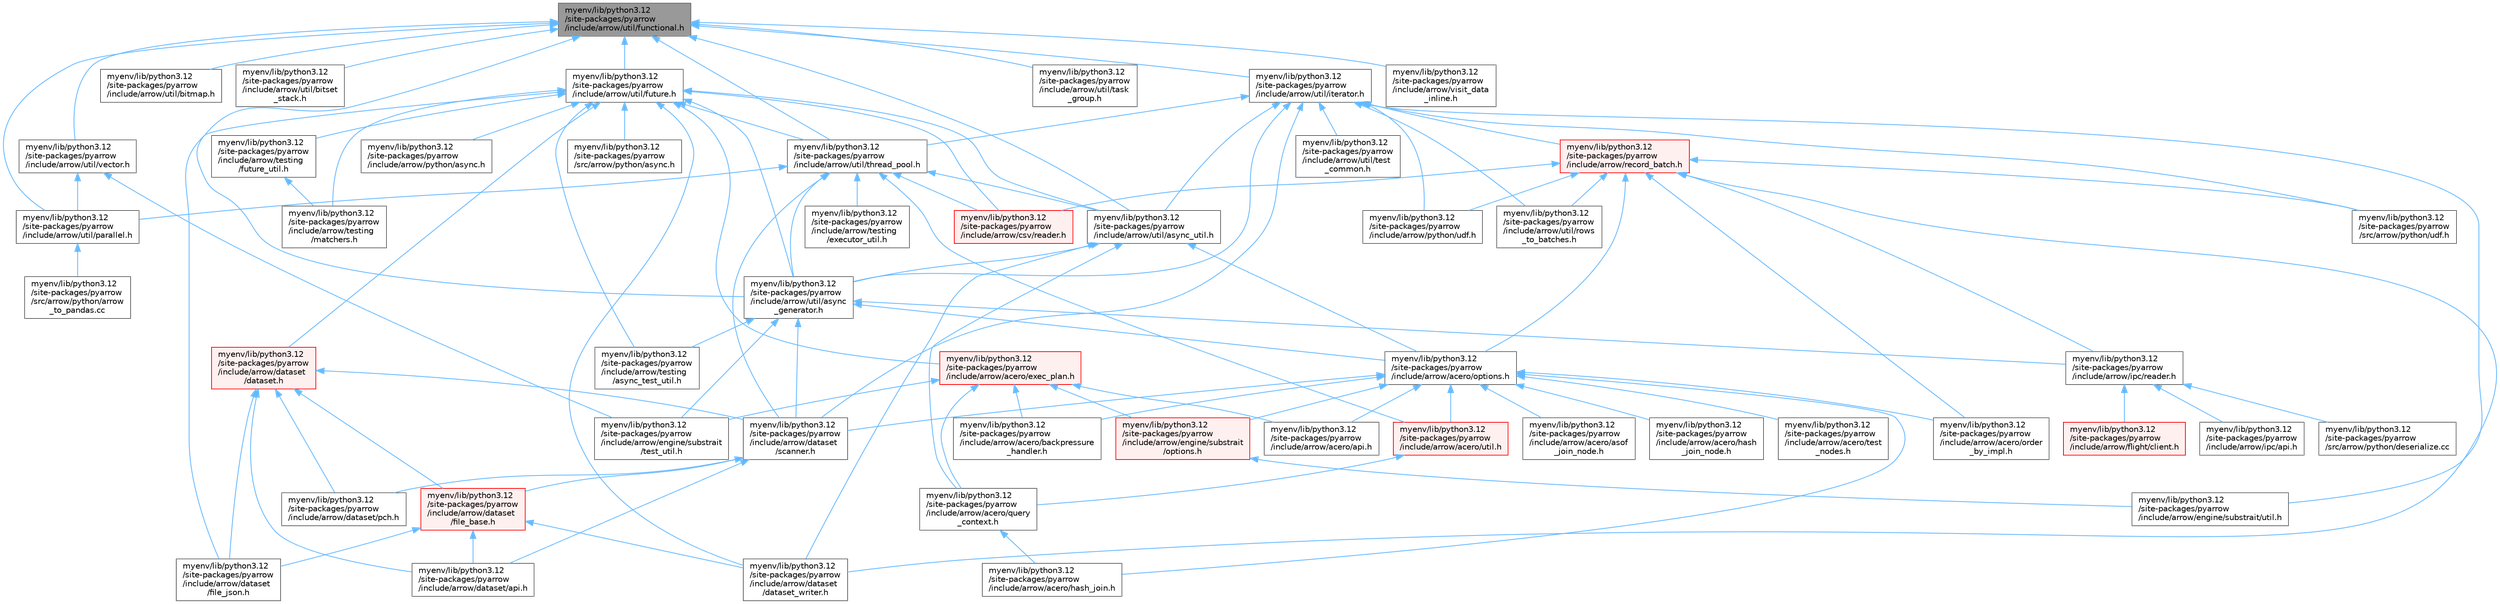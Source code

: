 digraph "myenv/lib/python3.12/site-packages/pyarrow/include/arrow/util/functional.h"
{
 // LATEX_PDF_SIZE
  bgcolor="transparent";
  edge [fontname=Helvetica,fontsize=10,labelfontname=Helvetica,labelfontsize=10];
  node [fontname=Helvetica,fontsize=10,shape=box,height=0.2,width=0.4];
  Node1 [id="Node000001",label="myenv/lib/python3.12\l/site-packages/pyarrow\l/include/arrow/util/functional.h",height=0.2,width=0.4,color="gray40", fillcolor="grey60", style="filled", fontcolor="black",tooltip=" "];
  Node1 -> Node2 [id="edge1_Node000001_Node000002",dir="back",color="steelblue1",style="solid",tooltip=" "];
  Node2 [id="Node000002",label="myenv/lib/python3.12\l/site-packages/pyarrow\l/include/arrow/util/async\l_generator.h",height=0.2,width=0.4,color="grey40", fillcolor="white", style="filled",URL="$async__generator_8h.html",tooltip=" "];
  Node2 -> Node3 [id="edge2_Node000002_Node000003",dir="back",color="steelblue1",style="solid",tooltip=" "];
  Node3 [id="Node000003",label="myenv/lib/python3.12\l/site-packages/pyarrow\l/include/arrow/acero/options.h",height=0.2,width=0.4,color="grey40", fillcolor="white", style="filled",URL="$acero_2options_8h.html",tooltip=" "];
  Node3 -> Node4 [id="edge3_Node000003_Node000004",dir="back",color="steelblue1",style="solid",tooltip=" "];
  Node4 [id="Node000004",label="myenv/lib/python3.12\l/site-packages/pyarrow\l/include/arrow/acero/api.h",height=0.2,width=0.4,color="grey40", fillcolor="white", style="filled",URL="$include_2arrow_2acero_2api_8h.html",tooltip=" "];
  Node3 -> Node5 [id="edge4_Node000003_Node000005",dir="back",color="steelblue1",style="solid",tooltip=" "];
  Node5 [id="Node000005",label="myenv/lib/python3.12\l/site-packages/pyarrow\l/include/arrow/acero/asof\l_join_node.h",height=0.2,width=0.4,color="grey40", fillcolor="white", style="filled",URL="$asof__join__node_8h.html",tooltip=" "];
  Node3 -> Node6 [id="edge5_Node000003_Node000006",dir="back",color="steelblue1",style="solid",tooltip=" "];
  Node6 [id="Node000006",label="myenv/lib/python3.12\l/site-packages/pyarrow\l/include/arrow/acero/backpressure\l_handler.h",height=0.2,width=0.4,color="grey40", fillcolor="white", style="filled",URL="$backpressure__handler_8h.html",tooltip=" "];
  Node3 -> Node7 [id="edge6_Node000003_Node000007",dir="back",color="steelblue1",style="solid",tooltip=" "];
  Node7 [id="Node000007",label="myenv/lib/python3.12\l/site-packages/pyarrow\l/include/arrow/acero/hash_join.h",height=0.2,width=0.4,color="grey40", fillcolor="white", style="filled",URL="$hash__join_8h.html",tooltip=" "];
  Node3 -> Node8 [id="edge7_Node000003_Node000008",dir="back",color="steelblue1",style="solid",tooltip=" "];
  Node8 [id="Node000008",label="myenv/lib/python3.12\l/site-packages/pyarrow\l/include/arrow/acero/hash\l_join_node.h",height=0.2,width=0.4,color="grey40", fillcolor="white", style="filled",URL="$hash__join__node_8h.html",tooltip=" "];
  Node3 -> Node9 [id="edge8_Node000003_Node000009",dir="back",color="steelblue1",style="solid",tooltip=" "];
  Node9 [id="Node000009",label="myenv/lib/python3.12\l/site-packages/pyarrow\l/include/arrow/acero/order\l_by_impl.h",height=0.2,width=0.4,color="grey40", fillcolor="white", style="filled",URL="$order__by__impl_8h.html",tooltip=" "];
  Node3 -> Node10 [id="edge9_Node000003_Node000010",dir="back",color="steelblue1",style="solid",tooltip=" "];
  Node10 [id="Node000010",label="myenv/lib/python3.12\l/site-packages/pyarrow\l/include/arrow/acero/test\l_nodes.h",height=0.2,width=0.4,color="grey40", fillcolor="white", style="filled",URL="$test__nodes_8h.html",tooltip=" "];
  Node3 -> Node11 [id="edge10_Node000003_Node000011",dir="back",color="steelblue1",style="solid",tooltip=" "];
  Node11 [id="Node000011",label="myenv/lib/python3.12\l/site-packages/pyarrow\l/include/arrow/acero/util.h",height=0.2,width=0.4,color="red", fillcolor="#FFF0F0", style="filled",URL="$acero_2util_8h.html",tooltip=" "];
  Node11 -> Node15 [id="edge11_Node000011_Node000015",dir="back",color="steelblue1",style="solid",tooltip=" "];
  Node15 [id="Node000015",label="myenv/lib/python3.12\l/site-packages/pyarrow\l/include/arrow/acero/query\l_context.h",height=0.2,width=0.4,color="grey40", fillcolor="white", style="filled",URL="$query__context_8h.html",tooltip=" "];
  Node15 -> Node7 [id="edge12_Node000015_Node000007",dir="back",color="steelblue1",style="solid",tooltip=" "];
  Node3 -> Node16 [id="edge13_Node000003_Node000016",dir="back",color="steelblue1",style="solid",tooltip=" "];
  Node16 [id="Node000016",label="myenv/lib/python3.12\l/site-packages/pyarrow\l/include/arrow/dataset\l/scanner.h",height=0.2,width=0.4,color="grey40", fillcolor="white", style="filled",URL="$scanner_8h.html",tooltip=" "];
  Node16 -> Node17 [id="edge14_Node000016_Node000017",dir="back",color="steelblue1",style="solid",tooltip=" "];
  Node17 [id="Node000017",label="myenv/lib/python3.12\l/site-packages/pyarrow\l/include/arrow/dataset/api.h",height=0.2,width=0.4,color="grey40", fillcolor="white", style="filled",URL="$include_2arrow_2dataset_2api_8h.html",tooltip=" "];
  Node16 -> Node18 [id="edge15_Node000016_Node000018",dir="back",color="steelblue1",style="solid",tooltip=" "];
  Node18 [id="Node000018",label="myenv/lib/python3.12\l/site-packages/pyarrow\l/include/arrow/dataset\l/file_base.h",height=0.2,width=0.4,color="red", fillcolor="#FFF0F0", style="filled",URL="$file__base_8h.html",tooltip=" "];
  Node18 -> Node17 [id="edge16_Node000018_Node000017",dir="back",color="steelblue1",style="solid",tooltip=" "];
  Node18 -> Node19 [id="edge17_Node000018_Node000019",dir="back",color="steelblue1",style="solid",tooltip=" "];
  Node19 [id="Node000019",label="myenv/lib/python3.12\l/site-packages/pyarrow\l/include/arrow/dataset\l/dataset_writer.h",height=0.2,width=0.4,color="grey40", fillcolor="white", style="filled",URL="$dataset__writer_8h.html",tooltip=" "];
  Node18 -> Node22 [id="edge18_Node000018_Node000022",dir="back",color="steelblue1",style="solid",tooltip=" "];
  Node22 [id="Node000022",label="myenv/lib/python3.12\l/site-packages/pyarrow\l/include/arrow/dataset\l/file_json.h",height=0.2,width=0.4,color="grey40", fillcolor="white", style="filled",URL="$file__json_8h.html",tooltip=" "];
  Node16 -> Node25 [id="edge19_Node000016_Node000025",dir="back",color="steelblue1",style="solid",tooltip=" "];
  Node25 [id="Node000025",label="myenv/lib/python3.12\l/site-packages/pyarrow\l/include/arrow/dataset/pch.h",height=0.2,width=0.4,color="grey40", fillcolor="white", style="filled",URL="$include_2arrow_2dataset_2pch_8h.html",tooltip=" "];
  Node3 -> Node26 [id="edge20_Node000003_Node000026",dir="back",color="steelblue1",style="solid",tooltip=" "];
  Node26 [id="Node000026",label="myenv/lib/python3.12\l/site-packages/pyarrow\l/include/arrow/engine/substrait\l/options.h",height=0.2,width=0.4,color="red", fillcolor="#FFF0F0", style="filled",URL="$engine_2substrait_2options_8h.html",tooltip=" "];
  Node26 -> Node30 [id="edge21_Node000026_Node000030",dir="back",color="steelblue1",style="solid",tooltip=" "];
  Node30 [id="Node000030",label="myenv/lib/python3.12\l/site-packages/pyarrow\l/include/arrow/engine/substrait/util.h",height=0.2,width=0.4,color="grey40", fillcolor="white", style="filled",URL="$engine_2substrait_2util_8h.html",tooltip=" "];
  Node2 -> Node16 [id="edge22_Node000002_Node000016",dir="back",color="steelblue1",style="solid",tooltip=" "];
  Node2 -> Node31 [id="edge23_Node000002_Node000031",dir="back",color="steelblue1",style="solid",tooltip=" "];
  Node31 [id="Node000031",label="myenv/lib/python3.12\l/site-packages/pyarrow\l/include/arrow/engine/substrait\l/test_util.h",height=0.2,width=0.4,color="grey40", fillcolor="white", style="filled",URL="$arrow_2engine_2substrait_2test__util_8h.html",tooltip=" "];
  Node2 -> Node32 [id="edge24_Node000002_Node000032",dir="back",color="steelblue1",style="solid",tooltip=" "];
  Node32 [id="Node000032",label="myenv/lib/python3.12\l/site-packages/pyarrow\l/include/arrow/ipc/reader.h",height=0.2,width=0.4,color="grey40", fillcolor="white", style="filled",URL="$arrow_2ipc_2reader_8h.html",tooltip=" "];
  Node32 -> Node33 [id="edge25_Node000032_Node000033",dir="back",color="steelblue1",style="solid",tooltip=" "];
  Node33 [id="Node000033",label="myenv/lib/python3.12\l/site-packages/pyarrow\l/include/arrow/flight/client.h",height=0.2,width=0.4,color="red", fillcolor="#FFF0F0", style="filled",URL="$client_8h.html",tooltip=" "];
  Node32 -> Node39 [id="edge26_Node000032_Node000039",dir="back",color="steelblue1",style="solid",tooltip=" "];
  Node39 [id="Node000039",label="myenv/lib/python3.12\l/site-packages/pyarrow\l/include/arrow/ipc/api.h",height=0.2,width=0.4,color="grey40", fillcolor="white", style="filled",URL="$include_2arrow_2ipc_2api_8h.html",tooltip=" "];
  Node32 -> Node40 [id="edge27_Node000032_Node000040",dir="back",color="steelblue1",style="solid",tooltip=" "];
  Node40 [id="Node000040",label="myenv/lib/python3.12\l/site-packages/pyarrow\l/src/arrow/python/deserialize.cc",height=0.2,width=0.4,color="grey40", fillcolor="white", style="filled",URL="$deserialize_8cc.html",tooltip=" "];
  Node2 -> Node41 [id="edge28_Node000002_Node000041",dir="back",color="steelblue1",style="solid",tooltip=" "];
  Node41 [id="Node000041",label="myenv/lib/python3.12\l/site-packages/pyarrow\l/include/arrow/testing\l/async_test_util.h",height=0.2,width=0.4,color="grey40", fillcolor="white", style="filled",URL="$async__test__util_8h.html",tooltip=" "];
  Node1 -> Node42 [id="edge29_Node000001_Node000042",dir="back",color="steelblue1",style="solid",tooltip=" "];
  Node42 [id="Node000042",label="myenv/lib/python3.12\l/site-packages/pyarrow\l/include/arrow/util/async_util.h",height=0.2,width=0.4,color="grey40", fillcolor="white", style="filled",URL="$async__util_8h.html",tooltip=" "];
  Node42 -> Node3 [id="edge30_Node000042_Node000003",dir="back",color="steelblue1",style="solid",tooltip=" "];
  Node42 -> Node15 [id="edge31_Node000042_Node000015",dir="back",color="steelblue1",style="solid",tooltip=" "];
  Node42 -> Node19 [id="edge32_Node000042_Node000019",dir="back",color="steelblue1",style="solid",tooltip=" "];
  Node42 -> Node2 [id="edge33_Node000042_Node000002",dir="back",color="steelblue1",style="solid",tooltip=" "];
  Node1 -> Node43 [id="edge34_Node000001_Node000043",dir="back",color="steelblue1",style="solid",tooltip=" "];
  Node43 [id="Node000043",label="myenv/lib/python3.12\l/site-packages/pyarrow\l/include/arrow/util/bitmap.h",height=0.2,width=0.4,color="grey40", fillcolor="white", style="filled",URL="$bitmap_8h.html",tooltip=" "];
  Node1 -> Node44 [id="edge35_Node000001_Node000044",dir="back",color="steelblue1",style="solid",tooltip=" "];
  Node44 [id="Node000044",label="myenv/lib/python3.12\l/site-packages/pyarrow\l/include/arrow/util/bitset\l_stack.h",height=0.2,width=0.4,color="grey40", fillcolor="white", style="filled",URL="$bitset__stack_8h.html",tooltip=" "];
  Node1 -> Node45 [id="edge36_Node000001_Node000045",dir="back",color="steelblue1",style="solid",tooltip=" "];
  Node45 [id="Node000045",label="myenv/lib/python3.12\l/site-packages/pyarrow\l/include/arrow/util/future.h",height=0.2,width=0.4,color="grey40", fillcolor="white", style="filled",URL="$future_8h.html",tooltip=" "];
  Node45 -> Node46 [id="edge37_Node000045_Node000046",dir="back",color="steelblue1",style="solid",tooltip=" "];
  Node46 [id="Node000046",label="myenv/lib/python3.12\l/site-packages/pyarrow\l/include/arrow/acero/exec_plan.h",height=0.2,width=0.4,color="red", fillcolor="#FFF0F0", style="filled",URL="$exec__plan_8h.html",tooltip=" "];
  Node46 -> Node4 [id="edge38_Node000046_Node000004",dir="back",color="steelblue1",style="solid",tooltip=" "];
  Node46 -> Node6 [id="edge39_Node000046_Node000006",dir="back",color="steelblue1",style="solid",tooltip=" "];
  Node46 -> Node15 [id="edge40_Node000046_Node000015",dir="back",color="steelblue1",style="solid",tooltip=" "];
  Node46 -> Node26 [id="edge41_Node000046_Node000026",dir="back",color="steelblue1",style="solid",tooltip=" "];
  Node46 -> Node31 [id="edge42_Node000046_Node000031",dir="back",color="steelblue1",style="solid",tooltip=" "];
  Node45 -> Node49 [id="edge43_Node000045_Node000049",dir="back",color="steelblue1",style="solid",tooltip=" "];
  Node49 [id="Node000049",label="myenv/lib/python3.12\l/site-packages/pyarrow\l/include/arrow/csv/reader.h",height=0.2,width=0.4,color="red", fillcolor="#FFF0F0", style="filled",URL="$arrow_2csv_2reader_8h.html",tooltip=" "];
  Node45 -> Node51 [id="edge44_Node000045_Node000051",dir="back",color="steelblue1",style="solid",tooltip=" "];
  Node51 [id="Node000051",label="myenv/lib/python3.12\l/site-packages/pyarrow\l/include/arrow/dataset\l/dataset.h",height=0.2,width=0.4,color="red", fillcolor="#FFF0F0", style="filled",URL="$dataset_8h.html",tooltip=" "];
  Node51 -> Node17 [id="edge45_Node000051_Node000017",dir="back",color="steelblue1",style="solid",tooltip=" "];
  Node51 -> Node18 [id="edge46_Node000051_Node000018",dir="back",color="steelblue1",style="solid",tooltip=" "];
  Node51 -> Node22 [id="edge47_Node000051_Node000022",dir="back",color="steelblue1",style="solid",tooltip=" "];
  Node51 -> Node25 [id="edge48_Node000051_Node000025",dir="back",color="steelblue1",style="solid",tooltip=" "];
  Node51 -> Node16 [id="edge49_Node000051_Node000016",dir="back",color="steelblue1",style="solid",tooltip=" "];
  Node45 -> Node19 [id="edge50_Node000045_Node000019",dir="back",color="steelblue1",style="solid",tooltip=" "];
  Node45 -> Node22 [id="edge51_Node000045_Node000022",dir="back",color="steelblue1",style="solid",tooltip=" "];
  Node45 -> Node52 [id="edge52_Node000045_Node000052",dir="back",color="steelblue1",style="solid",tooltip=" "];
  Node52 [id="Node000052",label="myenv/lib/python3.12\l/site-packages/pyarrow\l/include/arrow/python/async.h",height=0.2,width=0.4,color="grey40", fillcolor="white", style="filled",URL="$include_2arrow_2python_2async_8h.html",tooltip=" "];
  Node45 -> Node41 [id="edge53_Node000045_Node000041",dir="back",color="steelblue1",style="solid",tooltip=" "];
  Node45 -> Node53 [id="edge54_Node000045_Node000053",dir="back",color="steelblue1",style="solid",tooltip=" "];
  Node53 [id="Node000053",label="myenv/lib/python3.12\l/site-packages/pyarrow\l/include/arrow/testing\l/future_util.h",height=0.2,width=0.4,color="grey40", fillcolor="white", style="filled",URL="$future__util_8h.html",tooltip=" "];
  Node53 -> Node54 [id="edge55_Node000053_Node000054",dir="back",color="steelblue1",style="solid",tooltip=" "];
  Node54 [id="Node000054",label="myenv/lib/python3.12\l/site-packages/pyarrow\l/include/arrow/testing\l/matchers.h",height=0.2,width=0.4,color="grey40", fillcolor="white", style="filled",URL="$matchers_8h.html",tooltip=" "];
  Node45 -> Node54 [id="edge56_Node000045_Node000054",dir="back",color="steelblue1",style="solid",tooltip=" "];
  Node45 -> Node2 [id="edge57_Node000045_Node000002",dir="back",color="steelblue1",style="solid",tooltip=" "];
  Node45 -> Node42 [id="edge58_Node000045_Node000042",dir="back",color="steelblue1",style="solid",tooltip=" "];
  Node45 -> Node55 [id="edge59_Node000045_Node000055",dir="back",color="steelblue1",style="solid",tooltip=" "];
  Node55 [id="Node000055",label="myenv/lib/python3.12\l/site-packages/pyarrow\l/include/arrow/util/thread_pool.h",height=0.2,width=0.4,color="grey40", fillcolor="white", style="filled",URL="$thread__pool_8h.html",tooltip=" "];
  Node55 -> Node11 [id="edge60_Node000055_Node000011",dir="back",color="steelblue1",style="solid",tooltip=" "];
  Node55 -> Node49 [id="edge61_Node000055_Node000049",dir="back",color="steelblue1",style="solid",tooltip=" "];
  Node55 -> Node16 [id="edge62_Node000055_Node000016",dir="back",color="steelblue1",style="solid",tooltip=" "];
  Node55 -> Node56 [id="edge63_Node000055_Node000056",dir="back",color="steelblue1",style="solid",tooltip=" "];
  Node56 [id="Node000056",label="myenv/lib/python3.12\l/site-packages/pyarrow\l/include/arrow/testing\l/executor_util.h",height=0.2,width=0.4,color="grey40", fillcolor="white", style="filled",URL="$executor__util_8h.html",tooltip=" "];
  Node55 -> Node2 [id="edge64_Node000055_Node000002",dir="back",color="steelblue1",style="solid",tooltip=" "];
  Node55 -> Node42 [id="edge65_Node000055_Node000042",dir="back",color="steelblue1",style="solid",tooltip=" "];
  Node55 -> Node57 [id="edge66_Node000055_Node000057",dir="back",color="steelblue1",style="solid",tooltip=" "];
  Node57 [id="Node000057",label="myenv/lib/python3.12\l/site-packages/pyarrow\l/include/arrow/util/parallel.h",height=0.2,width=0.4,color="grey40", fillcolor="white", style="filled",URL="$parallel_8h.html",tooltip=" "];
  Node57 -> Node58 [id="edge67_Node000057_Node000058",dir="back",color="steelblue1",style="solid",tooltip=" "];
  Node58 [id="Node000058",label="myenv/lib/python3.12\l/site-packages/pyarrow\l/src/arrow/python/arrow\l_to_pandas.cc",height=0.2,width=0.4,color="grey40", fillcolor="white", style="filled",URL="$arrow__to__pandas_8cc.html",tooltip=" "];
  Node45 -> Node59 [id="edge68_Node000045_Node000059",dir="back",color="steelblue1",style="solid",tooltip=" "];
  Node59 [id="Node000059",label="myenv/lib/python3.12\l/site-packages/pyarrow\l/src/arrow/python/async.h",height=0.2,width=0.4,color="grey40", fillcolor="white", style="filled",URL="$src_2arrow_2python_2async_8h.html",tooltip=" "];
  Node1 -> Node60 [id="edge69_Node000001_Node000060",dir="back",color="steelblue1",style="solid",tooltip=" "];
  Node60 [id="Node000060",label="myenv/lib/python3.12\l/site-packages/pyarrow\l/include/arrow/util/iterator.h",height=0.2,width=0.4,color="grey40", fillcolor="white", style="filled",URL="$iterator_8h.html",tooltip=" "];
  Node60 -> Node16 [id="edge70_Node000060_Node000016",dir="back",color="steelblue1",style="solid",tooltip=" "];
  Node60 -> Node30 [id="edge71_Node000060_Node000030",dir="back",color="steelblue1",style="solid",tooltip=" "];
  Node60 -> Node61 [id="edge72_Node000060_Node000061",dir="back",color="steelblue1",style="solid",tooltip=" "];
  Node61 [id="Node000061",label="myenv/lib/python3.12\l/site-packages/pyarrow\l/include/arrow/python/udf.h",height=0.2,width=0.4,color="grey40", fillcolor="white", style="filled",URL="$include_2arrow_2python_2udf_8h.html",tooltip=" "];
  Node60 -> Node62 [id="edge73_Node000060_Node000062",dir="back",color="steelblue1",style="solid",tooltip=" "];
  Node62 [id="Node000062",label="myenv/lib/python3.12\l/site-packages/pyarrow\l/include/arrow/record_batch.h",height=0.2,width=0.4,color="red", fillcolor="#FFF0F0", style="filled",URL="$record__batch_8h.html",tooltip=" "];
  Node62 -> Node3 [id="edge74_Node000062_Node000003",dir="back",color="steelblue1",style="solid",tooltip=" "];
  Node62 -> Node9 [id="edge75_Node000062_Node000009",dir="back",color="steelblue1",style="solid",tooltip=" "];
  Node62 -> Node49 [id="edge76_Node000062_Node000049",dir="back",color="steelblue1",style="solid",tooltip=" "];
  Node62 -> Node19 [id="edge77_Node000062_Node000019",dir="back",color="steelblue1",style="solid",tooltip=" "];
  Node62 -> Node32 [id="edge78_Node000062_Node000032",dir="back",color="steelblue1",style="solid",tooltip=" "];
  Node62 -> Node61 [id="edge79_Node000062_Node000061",dir="back",color="steelblue1",style="solid",tooltip=" "];
  Node62 -> Node93 [id="edge80_Node000062_Node000093",dir="back",color="steelblue1",style="solid",tooltip=" "];
  Node93 [id="Node000093",label="myenv/lib/python3.12\l/site-packages/pyarrow\l/include/arrow/util/rows\l_to_batches.h",height=0.2,width=0.4,color="grey40", fillcolor="white", style="filled",URL="$rows__to__batches_8h.html",tooltip=" "];
  Node62 -> Node97 [id="edge81_Node000062_Node000097",dir="back",color="steelblue1",style="solid",tooltip=" "];
  Node97 [id="Node000097",label="myenv/lib/python3.12\l/site-packages/pyarrow\l/src/arrow/python/udf.h",height=0.2,width=0.4,color="grey40", fillcolor="white", style="filled",URL="$src_2arrow_2python_2udf_8h.html",tooltip=" "];
  Node60 -> Node2 [id="edge82_Node000060_Node000002",dir="back",color="steelblue1",style="solid",tooltip=" "];
  Node60 -> Node42 [id="edge83_Node000060_Node000042",dir="back",color="steelblue1",style="solid",tooltip=" "];
  Node60 -> Node93 [id="edge84_Node000060_Node000093",dir="back",color="steelblue1",style="solid",tooltip=" "];
  Node60 -> Node98 [id="edge85_Node000060_Node000098",dir="back",color="steelblue1",style="solid",tooltip=" "];
  Node98 [id="Node000098",label="myenv/lib/python3.12\l/site-packages/pyarrow\l/include/arrow/util/test\l_common.h",height=0.2,width=0.4,color="grey40", fillcolor="white", style="filled",URL="$util_2test__common_8h.html",tooltip=" "];
  Node60 -> Node55 [id="edge86_Node000060_Node000055",dir="back",color="steelblue1",style="solid",tooltip=" "];
  Node60 -> Node97 [id="edge87_Node000060_Node000097",dir="back",color="steelblue1",style="solid",tooltip=" "];
  Node1 -> Node57 [id="edge88_Node000001_Node000057",dir="back",color="steelblue1",style="solid",tooltip=" "];
  Node1 -> Node99 [id="edge89_Node000001_Node000099",dir="back",color="steelblue1",style="solid",tooltip=" "];
  Node99 [id="Node000099",label="myenv/lib/python3.12\l/site-packages/pyarrow\l/include/arrow/util/task\l_group.h",height=0.2,width=0.4,color="grey40", fillcolor="white", style="filled",URL="$task__group_8h.html",tooltip=" "];
  Node1 -> Node55 [id="edge90_Node000001_Node000055",dir="back",color="steelblue1",style="solid",tooltip=" "];
  Node1 -> Node100 [id="edge91_Node000001_Node000100",dir="back",color="steelblue1",style="solid",tooltip=" "];
  Node100 [id="Node000100",label="myenv/lib/python3.12\l/site-packages/pyarrow\l/include/arrow/util/vector.h",height=0.2,width=0.4,color="grey40", fillcolor="white", style="filled",URL="$vector_8h.html",tooltip=" "];
  Node100 -> Node31 [id="edge92_Node000100_Node000031",dir="back",color="steelblue1",style="solid",tooltip=" "];
  Node100 -> Node57 [id="edge93_Node000100_Node000057",dir="back",color="steelblue1",style="solid",tooltip=" "];
  Node1 -> Node101 [id="edge94_Node000001_Node000101",dir="back",color="steelblue1",style="solid",tooltip=" "];
  Node101 [id="Node000101",label="myenv/lib/python3.12\l/site-packages/pyarrow\l/include/arrow/visit_data\l_inline.h",height=0.2,width=0.4,color="grey40", fillcolor="white", style="filled",URL="$visit__data__inline_8h.html",tooltip=" "];
}
